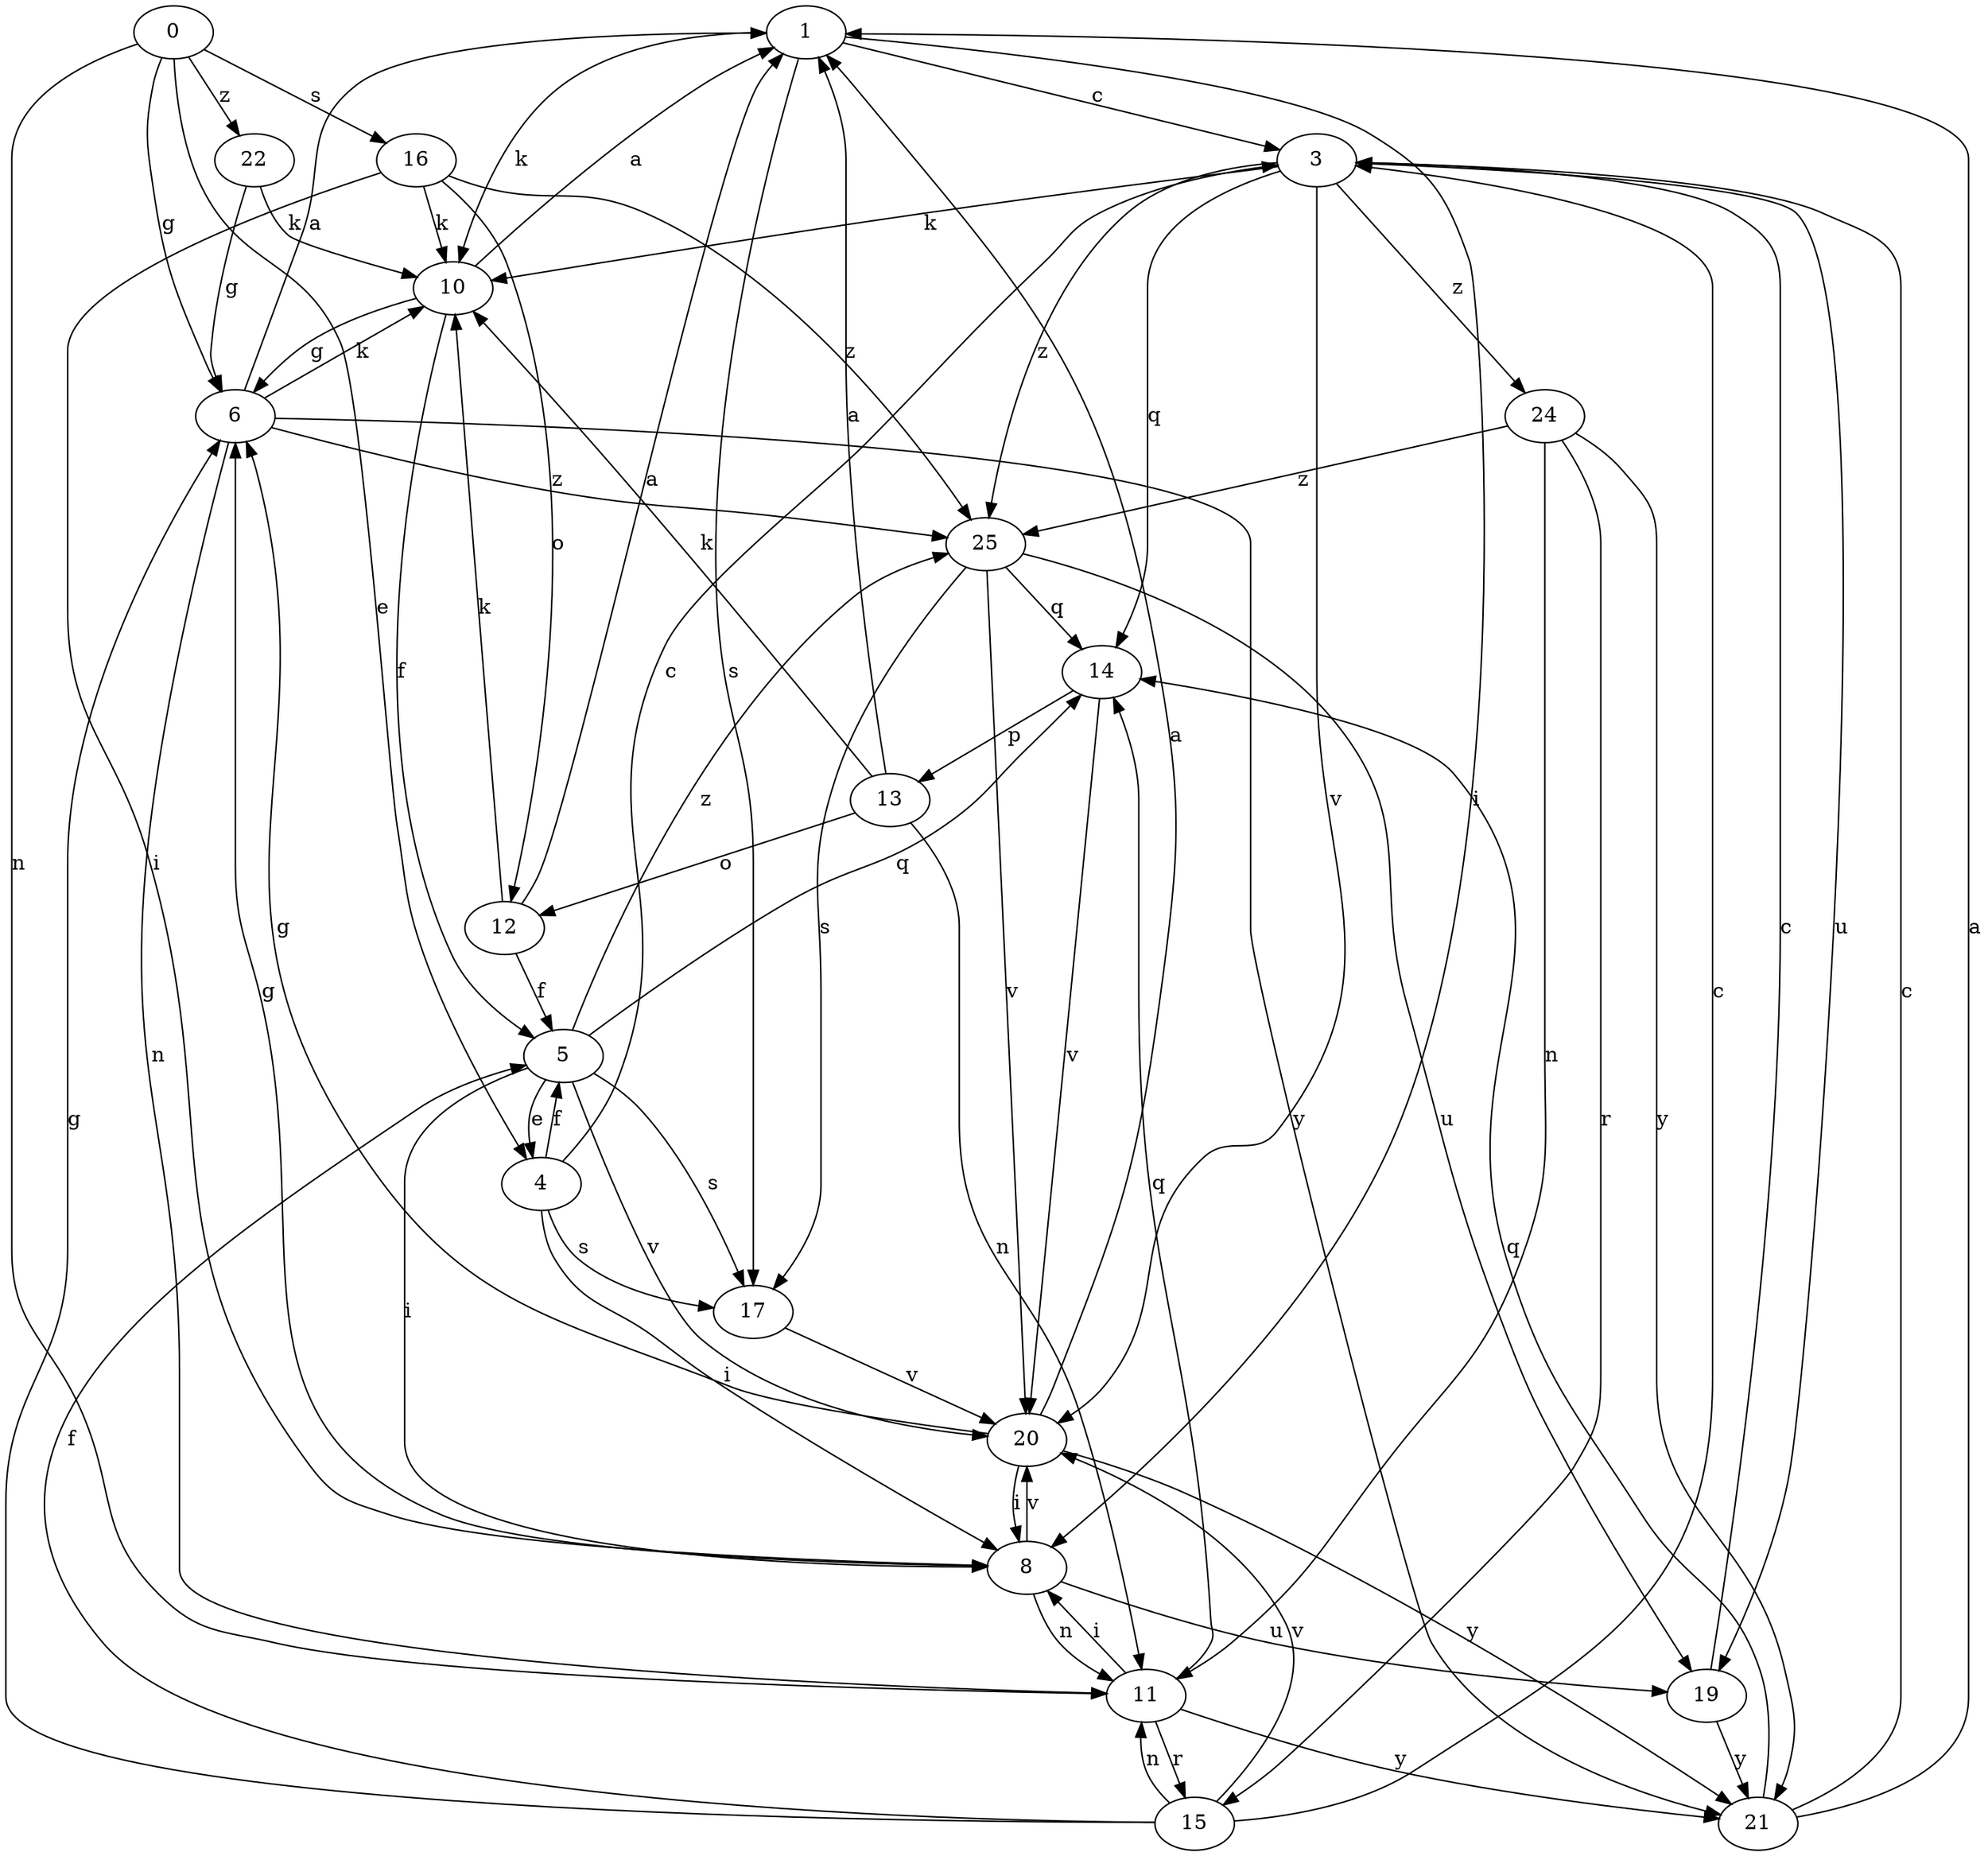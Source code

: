 strict digraph  {
1;
3;
4;
5;
6;
8;
10;
11;
12;
13;
14;
15;
16;
0;
17;
19;
20;
21;
22;
24;
25;
1 -> 3  [label=c];
1 -> 8  [label=i];
1 -> 10  [label=k];
1 -> 17  [label=s];
3 -> 10  [label=k];
3 -> 14  [label=q];
3 -> 19  [label=u];
3 -> 20  [label=v];
3 -> 24  [label=z];
3 -> 25  [label=z];
4 -> 3  [label=c];
4 -> 5  [label=f];
4 -> 8  [label=i];
4 -> 17  [label=s];
5 -> 4  [label=e];
5 -> 8  [label=i];
5 -> 14  [label=q];
5 -> 17  [label=s];
5 -> 20  [label=v];
5 -> 25  [label=z];
6 -> 1  [label=a];
6 -> 10  [label=k];
6 -> 11  [label=n];
6 -> 21  [label=y];
6 -> 25  [label=z];
8 -> 6  [label=g];
8 -> 11  [label=n];
8 -> 19  [label=u];
8 -> 20  [label=v];
10 -> 1  [label=a];
10 -> 5  [label=f];
10 -> 6  [label=g];
11 -> 8  [label=i];
11 -> 14  [label=q];
11 -> 15  [label=r];
11 -> 21  [label=y];
12 -> 1  [label=a];
12 -> 5  [label=f];
12 -> 10  [label=k];
13 -> 1  [label=a];
13 -> 10  [label=k];
13 -> 11  [label=n];
13 -> 12  [label=o];
14 -> 13  [label=p];
14 -> 20  [label=v];
15 -> 3  [label=c];
15 -> 5  [label=f];
15 -> 6  [label=g];
15 -> 11  [label=n];
15 -> 20  [label=v];
16 -> 8  [label=i];
16 -> 10  [label=k];
16 -> 12  [label=o];
16 -> 25  [label=z];
0 -> 4  [label=e];
0 -> 6  [label=g];
0 -> 11  [label=n];
0 -> 16  [label=s];
0 -> 22  [label=z];
17 -> 20  [label=v];
19 -> 3  [label=c];
19 -> 21  [label=y];
20 -> 1  [label=a];
20 -> 6  [label=g];
20 -> 8  [label=i];
20 -> 21  [label=y];
21 -> 1  [label=a];
21 -> 3  [label=c];
21 -> 14  [label=q];
22 -> 6  [label=g];
22 -> 10  [label=k];
24 -> 11  [label=n];
24 -> 15  [label=r];
24 -> 21  [label=y];
24 -> 25  [label=z];
25 -> 14  [label=q];
25 -> 17  [label=s];
25 -> 19  [label=u];
25 -> 20  [label=v];
}
